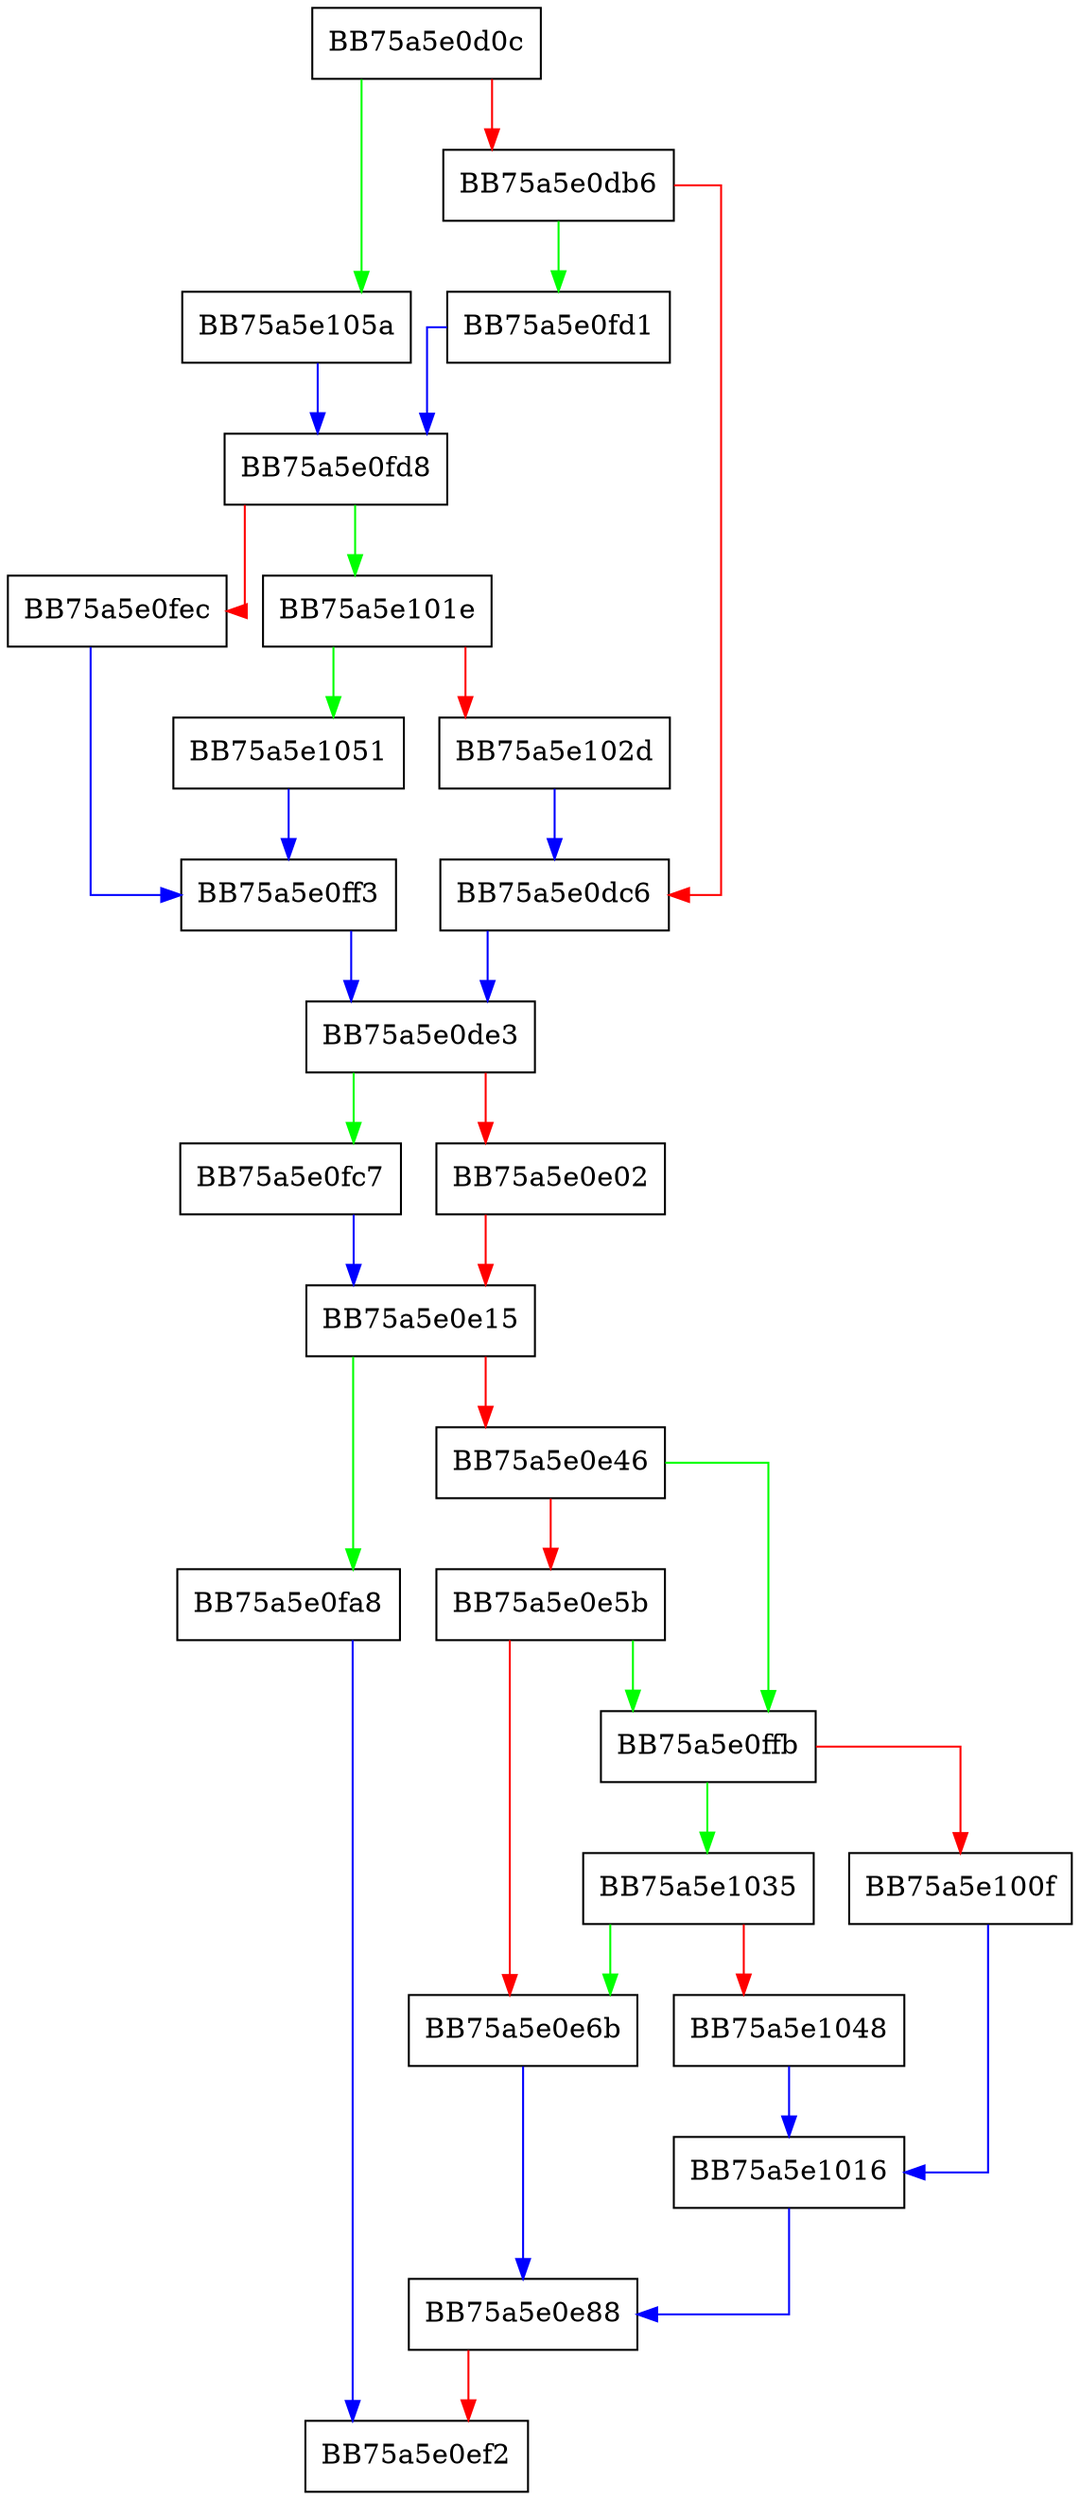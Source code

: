 digraph shiftd {
  node [shape="box"];
  graph [splines=ortho];
  BB75a5e0d0c -> BB75a5e105a [color="green"];
  BB75a5e0d0c -> BB75a5e0db6 [color="red"];
  BB75a5e0db6 -> BB75a5e0fd1 [color="green"];
  BB75a5e0db6 -> BB75a5e0dc6 [color="red"];
  BB75a5e0dc6 -> BB75a5e0de3 [color="blue"];
  BB75a5e0de3 -> BB75a5e0fc7 [color="green"];
  BB75a5e0de3 -> BB75a5e0e02 [color="red"];
  BB75a5e0e02 -> BB75a5e0e15 [color="red"];
  BB75a5e0e15 -> BB75a5e0fa8 [color="green"];
  BB75a5e0e15 -> BB75a5e0e46 [color="red"];
  BB75a5e0e46 -> BB75a5e0ffb [color="green"];
  BB75a5e0e46 -> BB75a5e0e5b [color="red"];
  BB75a5e0e5b -> BB75a5e0ffb [color="green"];
  BB75a5e0e5b -> BB75a5e0e6b [color="red"];
  BB75a5e0e6b -> BB75a5e0e88 [color="blue"];
  BB75a5e0e88 -> BB75a5e0ef2 [color="red"];
  BB75a5e0fa8 -> BB75a5e0ef2 [color="blue"];
  BB75a5e0fc7 -> BB75a5e0e15 [color="blue"];
  BB75a5e0fd1 -> BB75a5e0fd8 [color="blue"];
  BB75a5e0fd8 -> BB75a5e101e [color="green"];
  BB75a5e0fd8 -> BB75a5e0fec [color="red"];
  BB75a5e0fec -> BB75a5e0ff3 [color="blue"];
  BB75a5e0ff3 -> BB75a5e0de3 [color="blue"];
  BB75a5e0ffb -> BB75a5e1035 [color="green"];
  BB75a5e0ffb -> BB75a5e100f [color="red"];
  BB75a5e100f -> BB75a5e1016 [color="blue"];
  BB75a5e1016 -> BB75a5e0e88 [color="blue"];
  BB75a5e101e -> BB75a5e1051 [color="green"];
  BB75a5e101e -> BB75a5e102d [color="red"];
  BB75a5e102d -> BB75a5e0dc6 [color="blue"];
  BB75a5e1035 -> BB75a5e0e6b [color="green"];
  BB75a5e1035 -> BB75a5e1048 [color="red"];
  BB75a5e1048 -> BB75a5e1016 [color="blue"];
  BB75a5e1051 -> BB75a5e0ff3 [color="blue"];
  BB75a5e105a -> BB75a5e0fd8 [color="blue"];
}